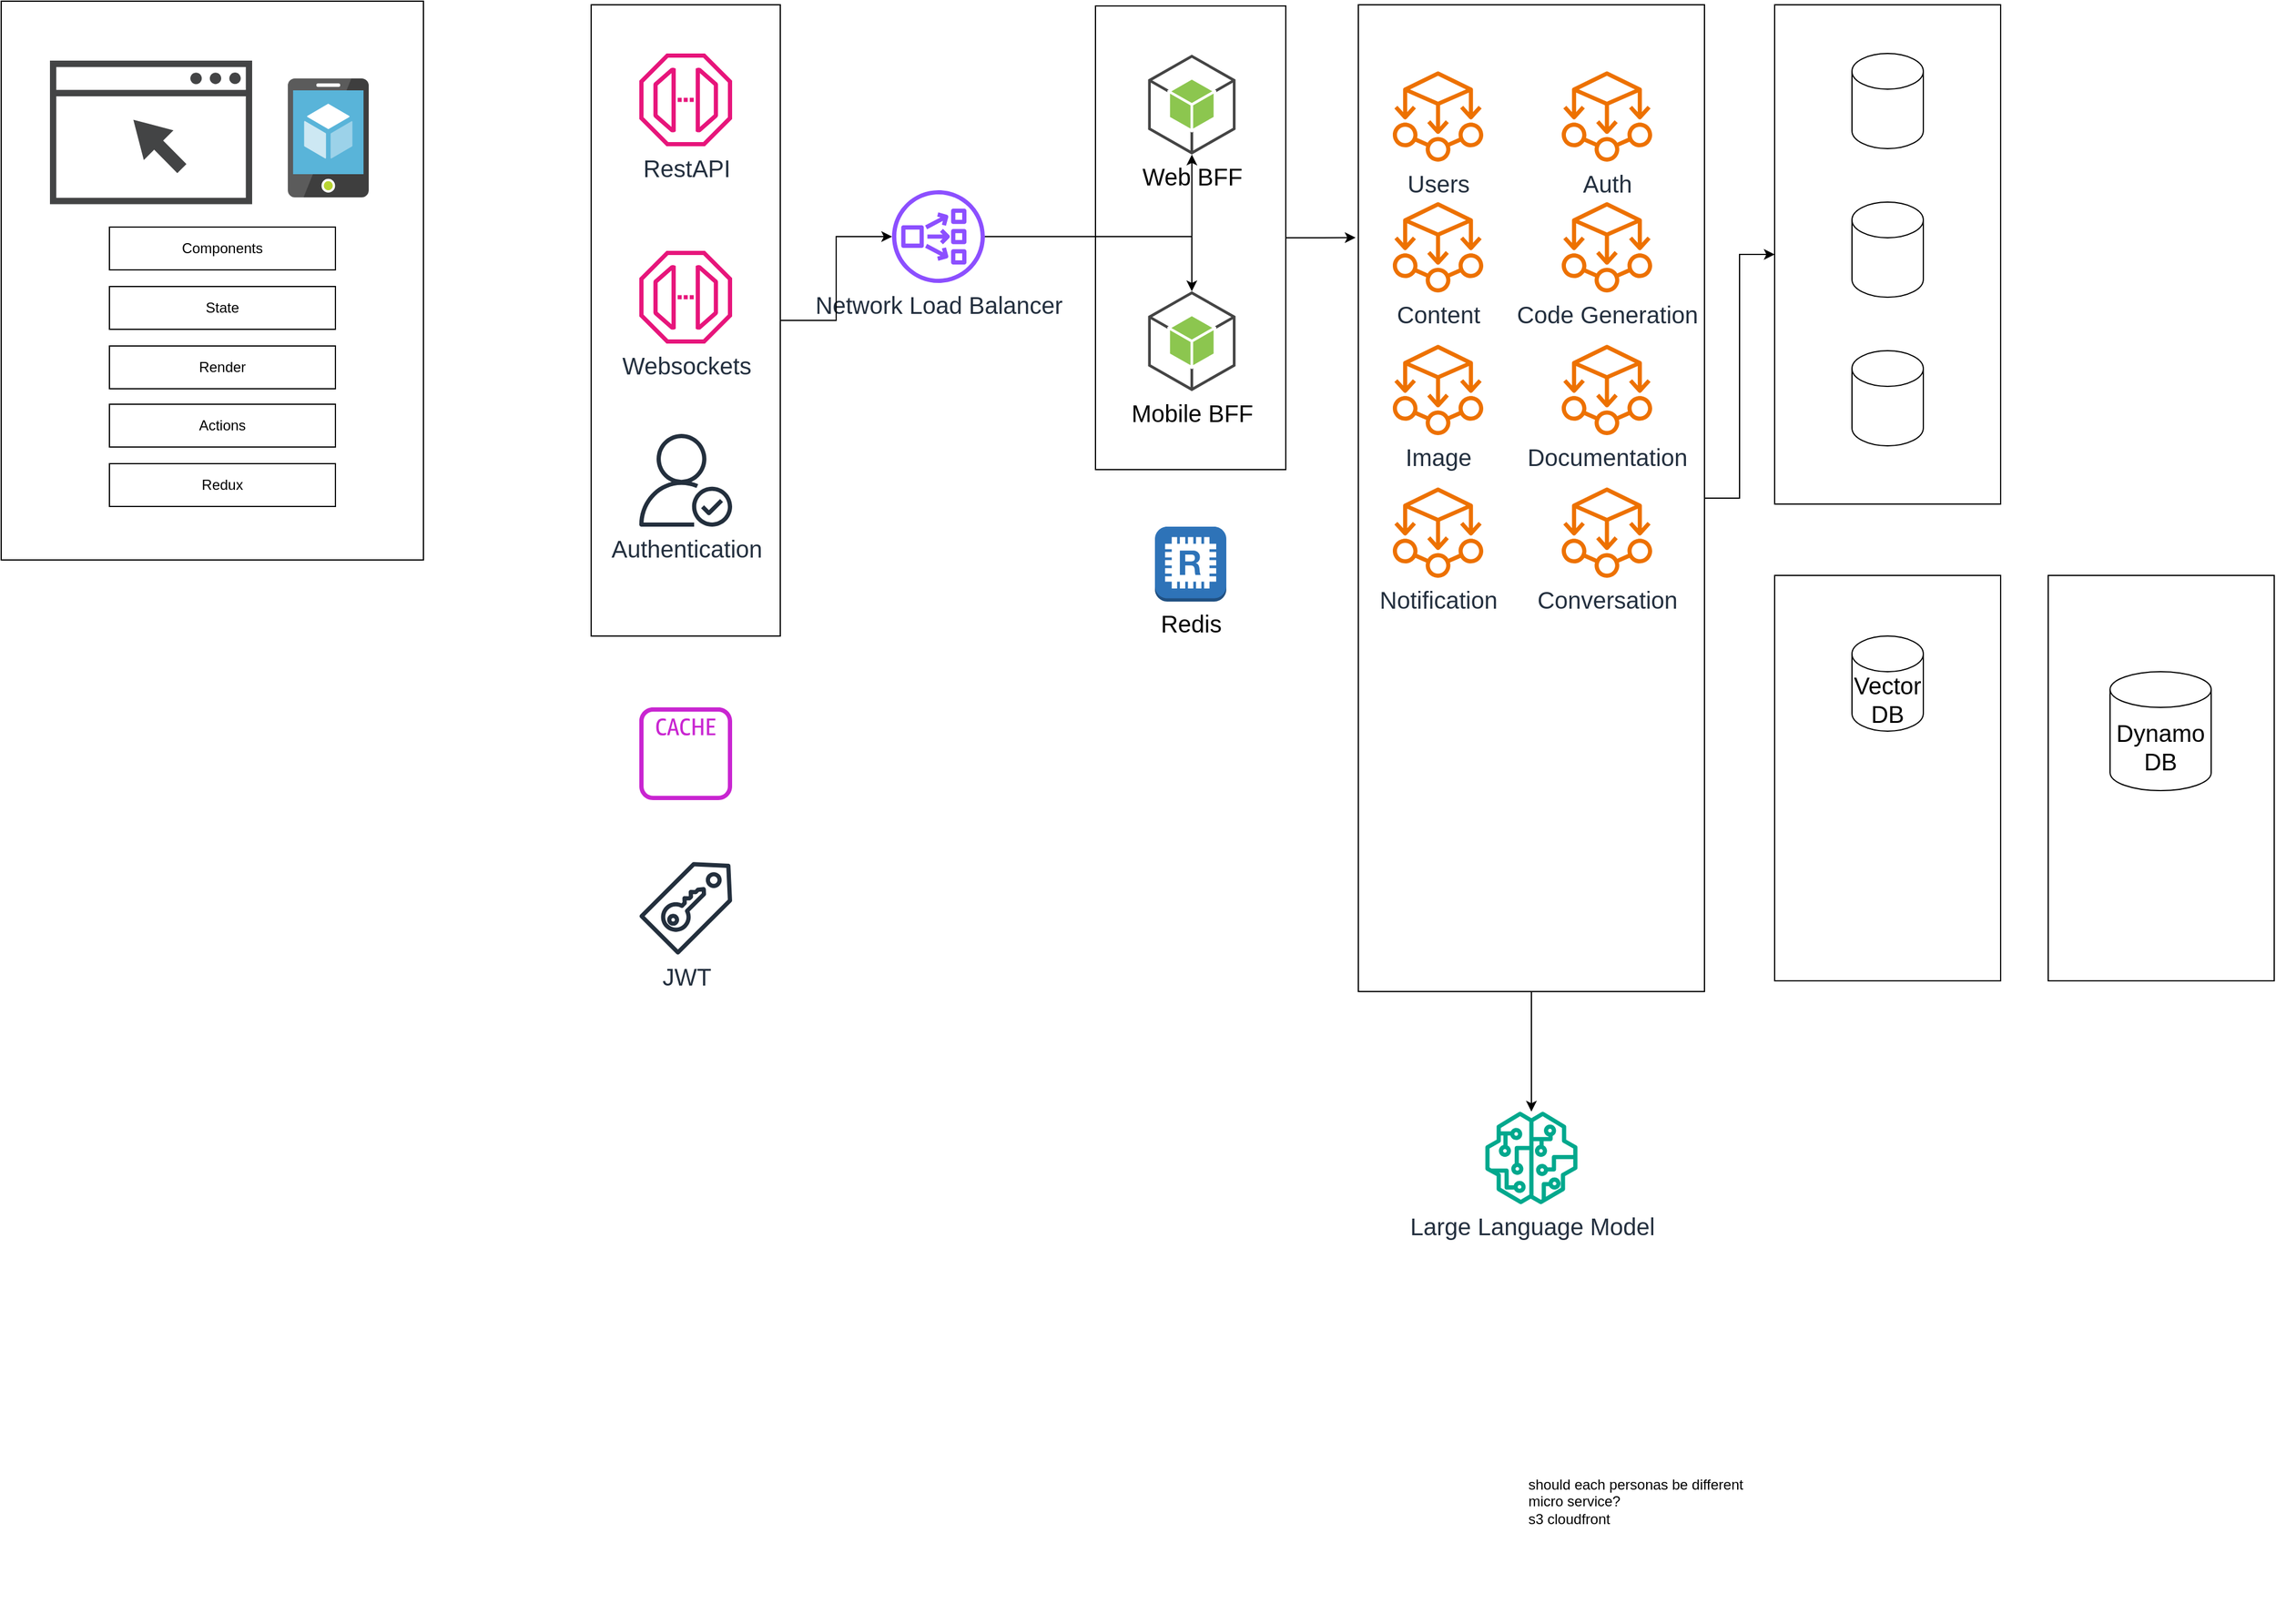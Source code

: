 <mxfile version="24.7.8">
  <diagram name="Page-1" id="gGFVpbLSIsGEdfFBn-lv">
    <mxGraphModel dx="3457" dy="1415" grid="1" gridSize="10" guides="1" tooltips="1" connect="1" arrows="1" fold="1" page="1" pageScale="1" pageWidth="850" pageHeight="1100" math="0" shadow="0">
      <root>
        <mxCell id="0" />
        <mxCell id="1" parent="0" />
        <mxCell id="8ITqKgIltGuzllzl_BjD-4" value="" style="rounded=0;whiteSpace=wrap;html=1;" parent="1" vertex="1">
          <mxGeometry x="689" y="20" width="160" height="390" as="geometry" />
        </mxCell>
        <mxCell id="8ITqKgIltGuzllzl_BjD-5" value="&lt;font style=&quot;font-size: 20px;&quot;&gt;Web BFF&lt;/font&gt;" style="outlineConnect=0;dashed=0;verticalLabelPosition=bottom;verticalAlign=top;align=center;html=1;shape=mxgraph.aws3.android;fillColor=#8CC64F;gradientColor=none;" parent="1" vertex="1">
          <mxGeometry x="733.25" y="61" width="73.5" height="84" as="geometry" />
        </mxCell>
        <mxCell id="8ITqKgIltGuzllzl_BjD-6" value="&lt;font style=&quot;font-size: 20px;&quot;&gt;Mobile BFF&lt;/font&gt;" style="outlineConnect=0;dashed=0;verticalLabelPosition=bottom;verticalAlign=top;align=center;html=1;shape=mxgraph.aws3.android;fillColor=#8CC64F;gradientColor=none;" parent="1" vertex="1">
          <mxGeometry x="733.25" y="260" width="73.5" height="84" as="geometry" />
        </mxCell>
        <mxCell id="p12Jo6eWq1fh49Yvfcqz-7" value="" style="rounded=0;whiteSpace=wrap;html=1;" parent="1" vertex="1">
          <mxGeometry x="1260" y="19" width="190" height="420" as="geometry" />
        </mxCell>
        <mxCell id="p12Jo6eWq1fh49Yvfcqz-8" value="" style="shape=cylinder3;whiteSpace=wrap;html=1;boundedLbl=1;backgroundOutline=1;size=15;" parent="1" vertex="1">
          <mxGeometry x="1325" y="60" width="60" height="80" as="geometry" />
        </mxCell>
        <mxCell id="p12Jo6eWq1fh49Yvfcqz-9" value="should each personas be different micro service?&#xa;s3 cloudfront" style="text;whiteSpace=wrap;" parent="1" vertex="1">
          <mxGeometry x="1051" y="1250" width="200" height="130" as="geometry" />
        </mxCell>
        <mxCell id="p12Jo6eWq1fh49Yvfcqz-112" value="" style="group" parent="1" connectable="0" vertex="1">
          <mxGeometry x="910" y="19" width="291" height="830" as="geometry" />
        </mxCell>
        <mxCell id="p12Jo6eWq1fh49Yvfcqz-48" value="" style="rounded=0;whiteSpace=wrap;html=1;" parent="p12Jo6eWq1fh49Yvfcqz-112" vertex="1">
          <mxGeometry width="291" height="830" as="geometry" />
        </mxCell>
        <mxCell id="p12Jo6eWq1fh49Yvfcqz-85" value="" style="group;flipH=1;flipV=1;" parent="p12Jo6eWq1fh49Yvfcqz-112" connectable="0" vertex="1">
          <mxGeometry x="29" y="18" width="76" height="114" as="geometry" />
        </mxCell>
        <mxCell id="p12Jo6eWq1fh49Yvfcqz-86" value="&lt;font style=&quot;font-size: 20px;&quot;&gt;Users&lt;/font&gt;" style="sketch=0;outlineConnect=0;fontColor=#232F3E;gradientColor=none;fillColor=#ED7100;strokeColor=none;dashed=0;verticalLabelPosition=bottom;verticalAlign=top;align=center;html=1;fontSize=12;fontStyle=0;aspect=fixed;pointerEvents=1;shape=mxgraph.aws4.ec2_aws_microservice_extractor_for_net;flipH=1;" parent="p12Jo6eWq1fh49Yvfcqz-85" vertex="1">
          <mxGeometry y="38" width="76" height="76" as="geometry" />
        </mxCell>
        <mxCell id="p12Jo6eWq1fh49Yvfcqz-87" value="" style="group;flipH=1;flipV=1;" parent="p12Jo6eWq1fh49Yvfcqz-112" connectable="0" vertex="1">
          <mxGeometry x="171" y="18" width="76" height="114" as="geometry" />
        </mxCell>
        <mxCell id="p12Jo6eWq1fh49Yvfcqz-88" value="&lt;font style=&quot;font-size: 20px;&quot;&gt;Auth&lt;/font&gt;" style="sketch=0;outlineConnect=0;fontColor=#232F3E;gradientColor=none;fillColor=#ED7100;strokeColor=none;dashed=0;verticalLabelPosition=bottom;verticalAlign=top;align=center;html=1;fontSize=12;fontStyle=0;aspect=fixed;pointerEvents=1;shape=mxgraph.aws4.ec2_aws_microservice_extractor_for_net;flipH=1;" parent="p12Jo6eWq1fh49Yvfcqz-87" vertex="1">
          <mxGeometry y="38" width="76" height="76" as="geometry" />
        </mxCell>
        <mxCell id="p12Jo6eWq1fh49Yvfcqz-91" value="" style="group;flipH=1;flipV=1;" parent="p12Jo6eWq1fh49Yvfcqz-112" connectable="0" vertex="1">
          <mxGeometry x="29" y="128" width="76" height="114" as="geometry" />
        </mxCell>
        <mxCell id="p12Jo6eWq1fh49Yvfcqz-92" value="&lt;font style=&quot;font-size: 20px;&quot;&gt;Content&lt;/font&gt;" style="sketch=0;outlineConnect=0;fontColor=#232F3E;gradientColor=none;fillColor=#ED7100;strokeColor=none;dashed=0;verticalLabelPosition=bottom;verticalAlign=top;align=center;html=1;fontSize=12;fontStyle=0;aspect=fixed;pointerEvents=1;shape=mxgraph.aws4.ec2_aws_microservice_extractor_for_net;flipH=1;" parent="p12Jo6eWq1fh49Yvfcqz-91" vertex="1">
          <mxGeometry y="38" width="76" height="76" as="geometry" />
        </mxCell>
        <mxCell id="p12Jo6eWq1fh49Yvfcqz-93" value="" style="group;flipH=1;flipV=1;" parent="p12Jo6eWq1fh49Yvfcqz-112" connectable="0" vertex="1">
          <mxGeometry x="171" y="128" width="76" height="114" as="geometry" />
        </mxCell>
        <mxCell id="p12Jo6eWq1fh49Yvfcqz-94" value="&lt;font style=&quot;font-size: 20px;&quot;&gt;Code Generation&lt;/font&gt;" style="sketch=0;outlineConnect=0;fontColor=#232F3E;gradientColor=none;fillColor=#ED7100;strokeColor=none;dashed=0;verticalLabelPosition=bottom;verticalAlign=top;align=center;html=1;fontSize=12;fontStyle=0;aspect=fixed;pointerEvents=1;shape=mxgraph.aws4.ec2_aws_microservice_extractor_for_net;flipH=1;" parent="p12Jo6eWq1fh49Yvfcqz-93" vertex="1">
          <mxGeometry y="38" width="76" height="76" as="geometry" />
        </mxCell>
        <mxCell id="p12Jo6eWq1fh49Yvfcqz-95" value="" style="group;flipH=1;flipV=1;" parent="p12Jo6eWq1fh49Yvfcqz-112" connectable="0" vertex="1">
          <mxGeometry x="29" y="248" width="76" height="114" as="geometry" />
        </mxCell>
        <mxCell id="p12Jo6eWq1fh49Yvfcqz-96" value="&lt;font style=&quot;font-size: 20px;&quot;&gt;Image&lt;/font&gt;" style="sketch=0;outlineConnect=0;fontColor=#232F3E;gradientColor=none;fillColor=#ED7100;strokeColor=none;dashed=0;verticalLabelPosition=bottom;verticalAlign=top;align=center;html=1;fontSize=12;fontStyle=0;aspect=fixed;pointerEvents=1;shape=mxgraph.aws4.ec2_aws_microservice_extractor_for_net;flipH=1;" parent="p12Jo6eWq1fh49Yvfcqz-95" vertex="1">
          <mxGeometry y="38" width="76" height="76" as="geometry" />
        </mxCell>
        <mxCell id="p12Jo6eWq1fh49Yvfcqz-97" value="" style="group;flipH=1;flipV=1;" parent="p12Jo6eWq1fh49Yvfcqz-112" connectable="0" vertex="1">
          <mxGeometry x="171" y="248" width="76" height="114" as="geometry" />
        </mxCell>
        <mxCell id="p12Jo6eWq1fh49Yvfcqz-98" value="&lt;font style=&quot;font-size: 20px;&quot;&gt;Documentation&lt;/font&gt;" style="sketch=0;outlineConnect=0;fontColor=#232F3E;gradientColor=none;fillColor=#ED7100;strokeColor=none;dashed=0;verticalLabelPosition=bottom;verticalAlign=top;align=center;html=1;fontSize=12;fontStyle=0;aspect=fixed;pointerEvents=1;shape=mxgraph.aws4.ec2_aws_microservice_extractor_for_net;flipH=1;" parent="p12Jo6eWq1fh49Yvfcqz-97" vertex="1">
          <mxGeometry y="38" width="76" height="76" as="geometry" />
        </mxCell>
        <mxCell id="p12Jo6eWq1fh49Yvfcqz-101" value="" style="group;flipH=1;flipV=1;" parent="p12Jo6eWq1fh49Yvfcqz-112" connectable="0" vertex="1">
          <mxGeometry x="171" y="368" width="76" height="114" as="geometry" />
        </mxCell>
        <mxCell id="p12Jo6eWq1fh49Yvfcqz-102" value="&lt;font style=&quot;font-size: 20px;&quot;&gt;Conversation&lt;/font&gt;" style="sketch=0;outlineConnect=0;fontColor=#232F3E;gradientColor=none;fillColor=#ED7100;strokeColor=none;dashed=0;verticalLabelPosition=bottom;verticalAlign=top;align=center;html=1;fontSize=12;fontStyle=0;aspect=fixed;pointerEvents=1;shape=mxgraph.aws4.ec2_aws_microservice_extractor_for_net;flipH=1;" parent="p12Jo6eWq1fh49Yvfcqz-101" vertex="1">
          <mxGeometry y="38" width="76" height="76" as="geometry" />
        </mxCell>
        <mxCell id="p12Jo6eWq1fh49Yvfcqz-105" value="" style="group;flipH=1;flipV=1;" parent="p12Jo6eWq1fh49Yvfcqz-112" connectable="0" vertex="1">
          <mxGeometry x="29" y="368" width="76" height="114" as="geometry" />
        </mxCell>
        <mxCell id="p12Jo6eWq1fh49Yvfcqz-106" value="&lt;span style=&quot;font-size: 20px;&quot;&gt;Notification&lt;/span&gt;" style="sketch=0;outlineConnect=0;fontColor=#232F3E;gradientColor=none;fillColor=#ED7100;strokeColor=none;dashed=0;verticalLabelPosition=bottom;verticalAlign=top;align=center;html=1;fontSize=12;fontStyle=0;aspect=fixed;pointerEvents=1;shape=mxgraph.aws4.ec2_aws_microservice_extractor_for_net;flipH=1;" parent="p12Jo6eWq1fh49Yvfcqz-105" vertex="1">
          <mxGeometry y="38" width="76" height="76" as="geometry" />
        </mxCell>
        <mxCell id="p12Jo6eWq1fh49Yvfcqz-113" value="" style="shape=cylinder3;whiteSpace=wrap;html=1;boundedLbl=1;backgroundOutline=1;size=15;" parent="1" vertex="1">
          <mxGeometry x="1325" y="185" width="60" height="80" as="geometry" />
        </mxCell>
        <mxCell id="p12Jo6eWq1fh49Yvfcqz-114" value="" style="shape=cylinder3;whiteSpace=wrap;html=1;boundedLbl=1;backgroundOutline=1;size=15;" parent="1" vertex="1">
          <mxGeometry x="1325" y="310" width="60" height="80" as="geometry" />
        </mxCell>
        <mxCell id="p12Jo6eWq1fh49Yvfcqz-125" style="edgeStyle=orthogonalEdgeStyle;rounded=0;orthogonalLoop=1;jettySize=auto;html=1;" parent="1" source="p12Jo6eWq1fh49Yvfcqz-121" target="8ITqKgIltGuzllzl_BjD-5" edge="1">
          <mxGeometry relative="1" as="geometry" />
        </mxCell>
        <mxCell id="p12Jo6eWq1fh49Yvfcqz-121" value="&lt;font style=&quot;font-size: 20px;&quot;&gt;Network Load Balancer&lt;/font&gt;" style="sketch=0;outlineConnect=0;fontColor=#232F3E;gradientColor=none;fillColor=#8C4FFF;strokeColor=none;dashed=0;verticalLabelPosition=bottom;verticalAlign=top;align=center;html=1;fontSize=12;fontStyle=0;aspect=fixed;pointerEvents=1;shape=mxgraph.aws4.network_load_balancer;" parent="1" vertex="1">
          <mxGeometry x="518" y="175" width="78" height="78" as="geometry" />
        </mxCell>
        <mxCell id="p12Jo6eWq1fh49Yvfcqz-123" value="" style="edgeStyle=orthogonalEdgeStyle;rounded=0;orthogonalLoop=1;jettySize=auto;html=1;" parent="1" source="p12Jo6eWq1fh49Yvfcqz-115" target="p12Jo6eWq1fh49Yvfcqz-121" edge="1">
          <mxGeometry relative="1" as="geometry" />
        </mxCell>
        <mxCell id="p12Jo6eWq1fh49Yvfcqz-126" style="edgeStyle=orthogonalEdgeStyle;rounded=0;orthogonalLoop=1;jettySize=auto;html=1;entryX=0.5;entryY=0;entryDx=0;entryDy=0;entryPerimeter=0;" parent="1" source="p12Jo6eWq1fh49Yvfcqz-121" target="8ITqKgIltGuzllzl_BjD-6" edge="1">
          <mxGeometry relative="1" as="geometry" />
        </mxCell>
        <mxCell id="p12Jo6eWq1fh49Yvfcqz-138" value="" style="group" parent="1" connectable="0" vertex="1">
          <mxGeometry x="-231" y="16" width="355" height="470" as="geometry" />
        </mxCell>
        <mxCell id="p12Jo6eWq1fh49Yvfcqz-137" value="" style="rounded=0;whiteSpace=wrap;html=1;" parent="p12Jo6eWq1fh49Yvfcqz-138" vertex="1">
          <mxGeometry width="355" height="470" as="geometry" />
        </mxCell>
        <mxCell id="8ITqKgIltGuzllzl_BjD-3" value="" style="image;sketch=0;aspect=fixed;html=1;points=[];align=center;fontSize=12;image=img/lib/mscae/App_Service_Mobile_App.svg;" parent="p12Jo6eWq1fh49Yvfcqz-138" vertex="1">
          <mxGeometry x="241" y="65" width="68" height="100" as="geometry" />
        </mxCell>
        <mxCell id="p12Jo6eWq1fh49Yvfcqz-128" value="" style="group" parent="p12Jo6eWq1fh49Yvfcqz-138" connectable="0" vertex="1">
          <mxGeometry x="41" y="50" width="170" height="130" as="geometry" />
        </mxCell>
        <mxCell id="jDRazWFaXFvEp9EL-_du-8" value="" style="sketch=0;pointerEvents=1;shadow=0;dashed=0;html=1;strokeColor=none;fillColor=#434445;aspect=fixed;labelPosition=center;verticalLabelPosition=bottom;verticalAlign=top;align=center;outlineConnect=0;shape=mxgraph.vvd.web_browser;" parent="p12Jo6eWq1fh49Yvfcqz-128" vertex="1">
          <mxGeometry width="170" height="120.701" as="geometry" />
        </mxCell>
        <mxCell id="jDRazWFaXFvEp9EL-_du-9" value="" style="shape=image;verticalLabelPosition=bottom;labelBackgroundColor=default;verticalAlign=top;aspect=fixed;imageAspect=0;image=https://upload.wikimedia.org/wikipedia/commons/thumb/e/e1/Google_Chrome_icon_%28February_2022%29.svg/1200px-Google_Chrome_icon_%28February_2022%29.svg.png;" parent="p12Jo6eWq1fh49Yvfcqz-128" vertex="1">
          <mxGeometry x="22.631" y="48.75" width="37.719" height="37.719" as="geometry" />
        </mxCell>
        <mxCell id="p12Jo6eWq1fh49Yvfcqz-129" value="" style="shape=image;html=1;verticalAlign=top;verticalLabelPosition=bottom;labelBackgroundColor=#ffffff;imageAspect=0;aspect=fixed;image=https://cdn1.iconfinder.com/data/icons/unicons-line-vol-5/24/react-128.png" parent="p12Jo6eWq1fh49Yvfcqz-138" vertex="1">
          <mxGeometry x="21" y="267" width="59" height="59" as="geometry" />
        </mxCell>
        <mxCell id="p12Jo6eWq1fh49Yvfcqz-130" value="Components" style="rounded=0;whiteSpace=wrap;html=1;" parent="p12Jo6eWq1fh49Yvfcqz-138" vertex="1">
          <mxGeometry x="91" y="190" width="190" height="36" as="geometry" />
        </mxCell>
        <mxCell id="p12Jo6eWq1fh49Yvfcqz-131" value="State" style="rounded=0;whiteSpace=wrap;html=1;" parent="p12Jo6eWq1fh49Yvfcqz-138" vertex="1">
          <mxGeometry x="91" y="240" width="190" height="36" as="geometry" />
        </mxCell>
        <mxCell id="p12Jo6eWq1fh49Yvfcqz-132" value="Render" style="rounded=0;whiteSpace=wrap;html=1;" parent="p12Jo6eWq1fh49Yvfcqz-138" vertex="1">
          <mxGeometry x="91" y="290" width="190" height="36" as="geometry" />
        </mxCell>
        <mxCell id="p12Jo6eWq1fh49Yvfcqz-133" value="Actions" style="rounded=0;whiteSpace=wrap;html=1;" parent="p12Jo6eWq1fh49Yvfcqz-138" vertex="1">
          <mxGeometry x="91" y="339" width="190" height="36" as="geometry" />
        </mxCell>
        <mxCell id="p12Jo6eWq1fh49Yvfcqz-134" value="Redux" style="rounded=0;whiteSpace=wrap;html=1;" parent="p12Jo6eWq1fh49Yvfcqz-138" vertex="1">
          <mxGeometry x="91" y="389" width="190" height="36" as="geometry" />
        </mxCell>
        <mxCell id="p12Jo6eWq1fh49Yvfcqz-115" value="" style="rounded=0;whiteSpace=wrap;html=1;container=0;" parent="1" vertex="1">
          <mxGeometry x="265" y="19" width="159" height="531" as="geometry" />
        </mxCell>
        <mxCell id="p12Jo6eWq1fh49Yvfcqz-117" value="&lt;font style=&quot;font-size: 20px;&quot;&gt;RestAPI&lt;/font&gt;" style="sketch=0;outlineConnect=0;fontColor=#232F3E;gradientColor=none;fillColor=#E7157B;strokeColor=none;dashed=0;verticalLabelPosition=bottom;verticalAlign=top;align=center;html=1;fontSize=12;fontStyle=0;aspect=fixed;pointerEvents=1;shape=mxgraph.aws4.endpoint;container=0;" parent="1" vertex="1">
          <mxGeometry x="305.5" y="60" width="78" height="78" as="geometry" />
        </mxCell>
        <mxCell id="p12Jo6eWq1fh49Yvfcqz-118" value="&lt;font style=&quot;font-size: 20px;&quot;&gt;Websockets&lt;/font&gt;" style="sketch=0;outlineConnect=0;fontColor=#232F3E;gradientColor=none;fillColor=#E7157B;strokeColor=none;dashed=0;verticalLabelPosition=bottom;verticalAlign=top;align=center;html=1;fontSize=12;fontStyle=0;aspect=fixed;pointerEvents=1;shape=mxgraph.aws4.endpoint;container=0;" parent="1" vertex="1">
          <mxGeometry x="305.5" y="226" width="78" height="78" as="geometry" />
        </mxCell>
        <mxCell id="p12Jo6eWq1fh49Yvfcqz-140" value="&lt;font style=&quot;font-size: 20px;&quot;&gt;Authentication&lt;/font&gt;" style="sketch=0;outlineConnect=0;fontColor=#232F3E;gradientColor=none;fillColor=#232F3D;strokeColor=none;dashed=0;verticalLabelPosition=bottom;verticalAlign=top;align=center;html=1;fontSize=12;fontStyle=0;aspect=fixed;pointerEvents=1;shape=mxgraph.aws4.authenticated_user;" parent="1" vertex="1">
          <mxGeometry x="305.5" y="380" width="78" height="78" as="geometry" />
        </mxCell>
        <mxCell id="p12Jo6eWq1fh49Yvfcqz-142" style="edgeStyle=orthogonalEdgeStyle;rounded=0;orthogonalLoop=1;jettySize=auto;html=1;entryX=-0.008;entryY=0.236;entryDx=0;entryDy=0;entryPerimeter=0;" parent="1" source="8ITqKgIltGuzllzl_BjD-4" target="p12Jo6eWq1fh49Yvfcqz-48" edge="1">
          <mxGeometry relative="1" as="geometry" />
        </mxCell>
        <mxCell id="p12Jo6eWq1fh49Yvfcqz-143" style="edgeStyle=orthogonalEdgeStyle;rounded=0;orthogonalLoop=1;jettySize=auto;html=1;entryX=0;entryY=0.5;entryDx=0;entryDy=0;" parent="1" source="p12Jo6eWq1fh49Yvfcqz-48" target="p12Jo6eWq1fh49Yvfcqz-7" edge="1">
          <mxGeometry relative="1" as="geometry" />
        </mxCell>
        <mxCell id="p12Jo6eWq1fh49Yvfcqz-144" value="" style="rounded=0;whiteSpace=wrap;html=1;" parent="1" vertex="1">
          <mxGeometry x="1260" y="499" width="190" height="341" as="geometry" />
        </mxCell>
        <mxCell id="p12Jo6eWq1fh49Yvfcqz-141" value="&lt;font style=&quot;font-size: 20px;&quot;&gt;Vector DB&lt;/font&gt;" style="shape=cylinder3;whiteSpace=wrap;html=1;boundedLbl=1;backgroundOutline=1;size=15;" parent="1" vertex="1">
          <mxGeometry x="1325" y="550" width="60" height="80" as="geometry" />
        </mxCell>
        <mxCell id="p12Jo6eWq1fh49Yvfcqz-145" value="&lt;font style=&quot;font-size: 20px;&quot;&gt;Large Language Model&lt;/font&gt;" style="sketch=0;outlineConnect=0;fontColor=#232F3E;gradientColor=none;fillColor=#01A88D;strokeColor=none;dashed=0;verticalLabelPosition=bottom;verticalAlign=top;align=center;html=1;fontSize=12;fontStyle=0;aspect=fixed;pointerEvents=1;shape=mxgraph.aws4.sagemaker_model;" parent="1" vertex="1">
          <mxGeometry x="1016.5" y="950" width="78" height="78" as="geometry" />
        </mxCell>
        <mxCell id="p12Jo6eWq1fh49Yvfcqz-146" style="edgeStyle=orthogonalEdgeStyle;rounded=0;orthogonalLoop=1;jettySize=auto;html=1;" parent="1" source="p12Jo6eWq1fh49Yvfcqz-48" target="p12Jo6eWq1fh49Yvfcqz-145" edge="1">
          <mxGeometry relative="1" as="geometry" />
        </mxCell>
        <mxCell id="p12Jo6eWq1fh49Yvfcqz-147" value="" style="sketch=0;outlineConnect=0;fontColor=#232F3E;gradientColor=none;fillColor=#C925D1;strokeColor=none;dashed=0;verticalLabelPosition=bottom;verticalAlign=top;align=center;html=1;fontSize=12;fontStyle=0;aspect=fixed;pointerEvents=1;shape=mxgraph.aws4.cache_node;" parent="1" vertex="1">
          <mxGeometry x="305.5" y="610" width="78" height="78" as="geometry" />
        </mxCell>
        <mxCell id="p12Jo6eWq1fh49Yvfcqz-148" value="&lt;font style=&quot;font-size: 20px;&quot;&gt;JWT&lt;/font&gt;" style="sketch=0;outlineConnect=0;fontColor=#232F3E;gradientColor=none;fillColor=#232F3D;strokeColor=none;dashed=0;verticalLabelPosition=bottom;verticalAlign=top;align=center;html=1;fontSize=12;fontStyle=0;aspect=fixed;pointerEvents=1;shape=mxgraph.aws4.saml_token;" parent="1" vertex="1">
          <mxGeometry x="305.5" y="740" width="78" height="78" as="geometry" />
        </mxCell>
        <mxCell id="p12Jo6eWq1fh49Yvfcqz-149" value="&lt;font style=&quot;font-size: 20px;&quot;&gt;Redis&lt;/font&gt;" style="outlineConnect=0;dashed=0;verticalLabelPosition=bottom;verticalAlign=top;align=center;html=1;shape=mxgraph.aws3.redis;fillColor=#2E73B8;gradientColor=none;" parent="1" vertex="1">
          <mxGeometry x="739" y="458" width="60" height="63" as="geometry" />
        </mxCell>
        <mxCell id="p12Jo6eWq1fh49Yvfcqz-152" value="" style="rounded=0;whiteSpace=wrap;html=1;" parent="1" vertex="1">
          <mxGeometry x="1490" y="499" width="190" height="341" as="geometry" />
        </mxCell>
        <mxCell id="p12Jo6eWq1fh49Yvfcqz-153" value="&lt;font style=&quot;font-size: 20px;&quot;&gt;Dynamo DB&lt;/font&gt;" style="shape=cylinder3;whiteSpace=wrap;html=1;boundedLbl=1;backgroundOutline=1;size=15;" parent="1" vertex="1">
          <mxGeometry x="1542" y="580" width="85" height="100" as="geometry" />
        </mxCell>
      </root>
    </mxGraphModel>
  </diagram>
</mxfile>
